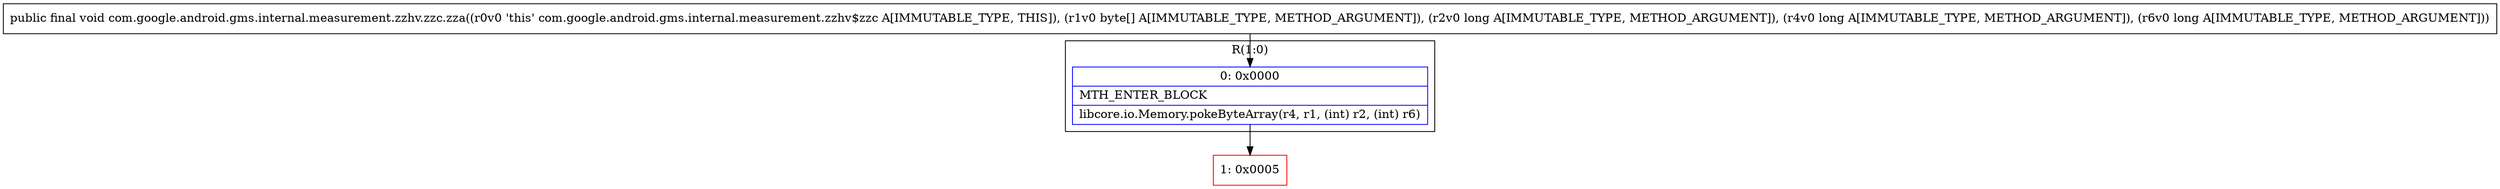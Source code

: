 digraph "CFG forcom.google.android.gms.internal.measurement.zzhv.zzc.zza([BJJJ)V" {
subgraph cluster_Region_726910304 {
label = "R(1:0)";
node [shape=record,color=blue];
Node_0 [shape=record,label="{0\:\ 0x0000|MTH_ENTER_BLOCK\l|libcore.io.Memory.pokeByteArray(r4, r1, (int) r2, (int) r6)\l}"];
}
Node_1 [shape=record,color=red,label="{1\:\ 0x0005}"];
MethodNode[shape=record,label="{public final void com.google.android.gms.internal.measurement.zzhv.zzc.zza((r0v0 'this' com.google.android.gms.internal.measurement.zzhv$zzc A[IMMUTABLE_TYPE, THIS]), (r1v0 byte[] A[IMMUTABLE_TYPE, METHOD_ARGUMENT]), (r2v0 long A[IMMUTABLE_TYPE, METHOD_ARGUMENT]), (r4v0 long A[IMMUTABLE_TYPE, METHOD_ARGUMENT]), (r6v0 long A[IMMUTABLE_TYPE, METHOD_ARGUMENT])) }"];
MethodNode -> Node_0;
Node_0 -> Node_1;
}

